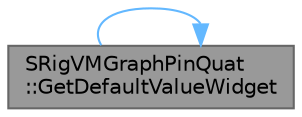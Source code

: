 digraph "SRigVMGraphPinQuat::GetDefaultValueWidget"
{
 // INTERACTIVE_SVG=YES
 // LATEX_PDF_SIZE
  bgcolor="transparent";
  edge [fontname=Helvetica,fontsize=10,labelfontname=Helvetica,labelfontsize=10];
  node [fontname=Helvetica,fontsize=10,shape=box,height=0.2,width=0.4];
  rankdir="LR";
  Node1 [id="Node000001",label="SRigVMGraphPinQuat\l::GetDefaultValueWidget",height=0.2,width=0.4,color="gray40", fillcolor="grey60", style="filled", fontcolor="black",tooltip="Build the widget we should put into the 'default value' space, shown when nothing connected."];
  Node1 -> Node1 [id="edge1_Node000001_Node000001",color="steelblue1",style="solid",tooltip=" "];
}
